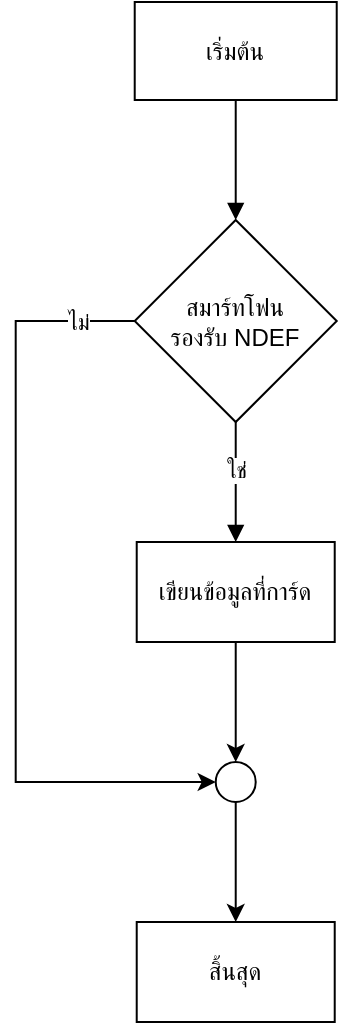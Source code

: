 <mxfile>
    <diagram name="Page-1" id="FUj5JuBEpWsL8a2AdBEq">
        <mxGraphModel dx="-394" dy="489" grid="1" gridSize="10" guides="1" tooltips="1" connect="1" arrows="1" fold="1" page="1" pageScale="1" pageWidth="850" pageHeight="1100" math="0" shadow="0">
            <root>
                <mxCell id="0"/>
                <mxCell id="1" parent="0"/>
                <mxCell id="6EVmLK6l6n9z2KSdd183-135" value="เริ่มต้น" style="whiteSpace=wrap;strokeWidth=1;fillColor=default;" parent="1" vertex="1">
                    <mxGeometry x="1254.36" y="295" width="101" height="49" as="geometry"/>
                </mxCell>
                <mxCell id="6EVmLK6l6n9z2KSdd183-148" value="สิ้นสุด" style="whiteSpace=wrap;strokeWidth=1;fillColor=default;" parent="1" vertex="1">
                    <mxGeometry x="1255.36" y="755" width="99" height="50" as="geometry"/>
                </mxCell>
                <mxCell id="6EVmLK6l6n9z2KSdd183-149" value="" style="curved=1;startArrow=none;endArrow=block;exitX=0.5;exitY=1;entryX=0.5;entryY=0;rounded=0;entryDx=0;entryDy=0;exitDx=0;exitDy=0;" parent="1" source="6EVmLK6l6n9z2KSdd183-135" target="6EVmLK6l6n9z2KSdd183-172" edge="1">
                    <mxGeometry relative="1" as="geometry">
                        <Array as="points"/>
                        <mxPoint x="1304.86" y="265" as="targetPoint"/>
                    </mxGeometry>
                </mxCell>
                <mxCell id="2" style="edgeStyle=orthogonalEdgeStyle;html=1;entryX=0;entryY=0.5;entryDx=0;entryDy=0;exitX=0;exitY=0.5;exitDx=0;exitDy=0;rounded=0;" edge="1" parent="1" source="6EVmLK6l6n9z2KSdd183-172" target="6EVmLK6l6n9z2KSdd183-189">
                    <mxGeometry relative="1" as="geometry">
                        <Array as="points">
                            <mxPoint x="1194.86" y="455"/>
                            <mxPoint x="1194.86" y="685"/>
                        </Array>
                    </mxGeometry>
                </mxCell>
                <mxCell id="3" value="&lt;span style=&quot;color: rgb(0, 0, 0);&quot;&gt;ไม่&lt;/span&gt;" style="edgeLabel;html=1;align=center;verticalAlign=middle;resizable=0;points=[];" vertex="1" connectable="0" parent="2">
                    <mxGeometry x="-0.853" relative="1" as="geometry">
                        <mxPoint as="offset"/>
                    </mxGeometry>
                </mxCell>
                <mxCell id="6EVmLK6l6n9z2KSdd183-172" value="สมาร์ทโฟน&#xa;รองรับ NDEF" style="rhombus;strokeWidth=1;whiteSpace=wrap;fontStyle=0;fillColor=default;" parent="1" vertex="1">
                    <mxGeometry x="1254.36" y="404" width="101" height="101" as="geometry"/>
                </mxCell>
                <mxCell id="6EVmLK6l6n9z2KSdd183-189" value="" style="ellipse;whiteSpace=wrap;html=1;aspect=fixed;fillColor=default;" parent="1" vertex="1">
                    <mxGeometry x="1294.86" y="675" width="20" height="20" as="geometry"/>
                </mxCell>
                <mxCell id="6EVmLK6l6n9z2KSdd183-191" value="" style="endArrow=classic;html=1;rounded=0;entryX=0.5;entryY=0;entryDx=0;entryDy=0;exitX=0.5;exitY=1;exitDx=0;exitDy=0;" parent="1" source="6EVmLK6l6n9z2KSdd183-189" target="6EVmLK6l6n9z2KSdd183-148" edge="1">
                    <mxGeometry width="50" height="50" relative="1" as="geometry">
                        <mxPoint x="1244.86" y="955" as="sourcePoint"/>
                        <mxPoint x="1294.86" y="905" as="targetPoint"/>
                    </mxGeometry>
                </mxCell>
                <mxCell id="6EVmLK6l6n9z2KSdd183-223" value="" style="curved=1;startArrow=none;endArrow=block;exitX=0.5;exitY=1;entryX=0.5;entryY=0;rounded=0;entryDx=0;entryDy=0;exitDx=0;exitDy=0;" parent="1" source="6EVmLK6l6n9z2KSdd183-172" target="6EVmLK6l6n9z2KSdd183-228" edge="1">
                    <mxGeometry relative="1" as="geometry">
                        <Array as="points"/>
                        <mxPoint x="1304.86" y="516" as="sourcePoint"/>
                        <mxPoint x="1304.86" y="560" as="targetPoint"/>
                    </mxGeometry>
                </mxCell>
                <mxCell id="4" value="&lt;span style=&quot;color: rgb(0, 0, 0);&quot;&gt;ใช่&lt;/span&gt;" style="edgeLabel;html=1;align=center;verticalAlign=middle;resizable=0;points=[];" vertex="1" connectable="0" parent="6EVmLK6l6n9z2KSdd183-223">
                    <mxGeometry x="-0.214" relative="1" as="geometry">
                        <mxPoint as="offset"/>
                    </mxGeometry>
                </mxCell>
                <mxCell id="6EVmLK6l6n9z2KSdd183-228" value="เขียนข้อมูลที่การ์ด" style="whiteSpace=wrap;strokeWidth=1;fillColor=default;" parent="1" vertex="1">
                    <mxGeometry x="1255.36" y="565" width="99" height="50" as="geometry"/>
                </mxCell>
                <mxCell id="6EVmLK6l6n9z2KSdd183-229" value="" style="endArrow=classic;html=1;rounded=0;entryX=0.5;entryY=0;entryDx=0;entryDy=0;exitX=0.5;exitY=1;exitDx=0;exitDy=0;" parent="1" source="6EVmLK6l6n9z2KSdd183-228" target="6EVmLK6l6n9z2KSdd183-189" edge="1">
                    <mxGeometry width="50" height="50" relative="1" as="geometry">
                        <mxPoint x="1225.86" y="881" as="sourcePoint"/>
                        <mxPoint x="1275.86" y="831" as="targetPoint"/>
                    </mxGeometry>
                </mxCell>
            </root>
        </mxGraphModel>
    </diagram>
</mxfile>